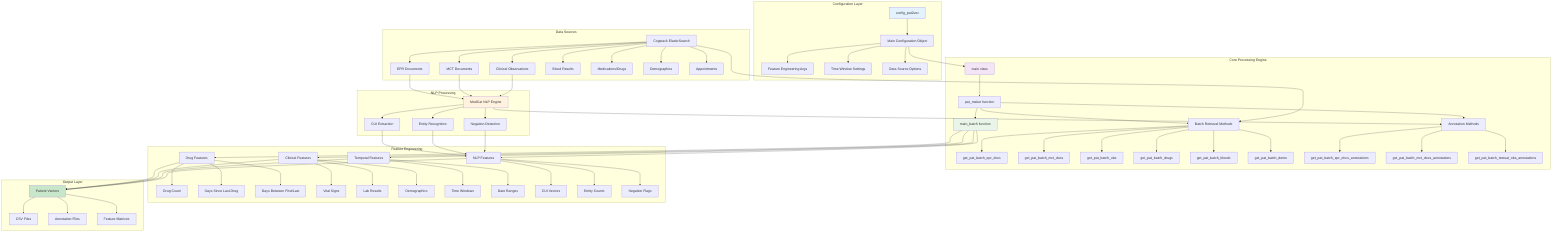graph TB
    subgraph "Configuration Layer"
        A[config_pat2vec] --> B[Main Configuration Object]
        B --> C[Feature Engineering Args]
        B --> D[Time Window Settings]
        B --> E[Data Source Options]
    end
    
    subgraph "Data Sources"
        F[Cogstack ElasticSearch] --> G[EPR Documents]
        F --> H[MCT Documents]
        F --> I[Clinical Observations]
        F --> J[Blood Results]
        F --> K[Medications/Drugs]
        F --> L[Demographics]
        F --> M[Appointments]
    end
    
    subgraph "NLP Processing"
        N[MedCat NLP Engine] --> O[CUI Extraction]
        N --> P[Entity Recognition]
        N --> Q[Negation Detection]
        G --> N
        H --> N
        I --> N
    end
    
    subgraph "Core Processing Engine"
        R[main class] --> S[pat_maker function]
        S --> T[Batch Retrieval Methods]
        S --> U[Annotation Methods]
        S --> V[main_batch function]
        
        T --> W[get_pat_batch_epr_docs]
        T --> X[get_pat_batch_mct_docs]
        T --> Y[get_pat_batch_obs]
        T --> Z[get_pat_batch_drugs]
        T --> AA[get_pat_batch_bloods]
        T --> BB[get_pat_batch_demo]
        
        U --> CC[get_pat_batch_epr_docs_annotations]
        U --> DD[get_pat_batch_mct_docs_annotations]
        U --> EE[get_pat_batch_textual_obs_annotations]
    end
    
    subgraph "Feature Engineering"
        V --> FF[Drug Features]
        V --> GG[Clinical Features]
        V --> HH[Temporal Features]
        V --> II[NLP Features]
        
        FF --> JJ[Drug Count]
        FF --> KK[Days Since Last Drug]
        FF --> LL[Days Between First/Last]
        
        GG --> MM[Vital Signs]
        GG --> NN[Lab Results]
        GG --> OO[Demographics]
        
        HH --> PP[Time Windows]
        HH --> QQ[Date Ranges]
        
        II --> RR[CUI Vectors]
        II --> SS[Entity Counts]
        II --> TT[Negation Flags]
    end
    
    subgraph "Output Layer"
        UU[Patient Vectors] --> VV[CSV Files]
        UU --> WW[Annotation Files]
        UU --> XX[Feature Matrices]
    end
    
    B --> R
    F --> T
    N --> U
    O --> II
    P --> II
    Q --> II
    
    FF --> UU
    GG --> UU
    HH --> UU
    II --> UU
    
    style A fill:#e3f2fd
    style N fill:#fff3e0
    style R fill:#f3e5f5
    style V fill:#e8f5e8
    style UU fill:#c8e6c9